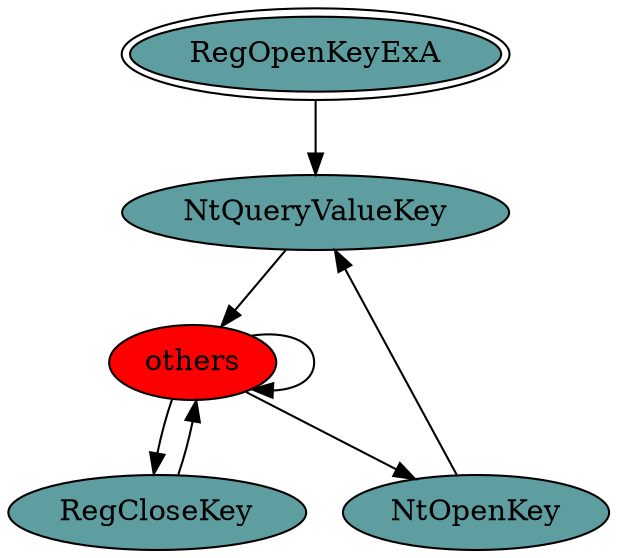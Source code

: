 digraph "./REPORTS/3950/API_PER_CATEGORY/RegGetValue.exe_2672_Registry_API_per_Category_Transition_Matrix" {
	RegOpenKeyExA [label=RegOpenKeyExA fillcolor=cadetblue peripheries=2 style=filled]
	NtQueryValueKey [label=NtQueryValueKey fillcolor=cadetblue style=filled]
	RegOpenKeyExA -> NtQueryValueKey [label=""]
	others [label=others fillcolor=red style=filled]
	NtQueryValueKey -> others [label=""]
	others -> others [label=""]
	RegCloseKey [label=RegCloseKey fillcolor=cadetblue style=filled]
	others -> RegCloseKey [label=""]
	NtOpenKey [label=NtOpenKey fillcolor=cadetblue style=filled]
	others -> NtOpenKey [label=""]
	RegCloseKey -> others [label=""]
	NtOpenKey -> NtQueryValueKey [label=""]
}

